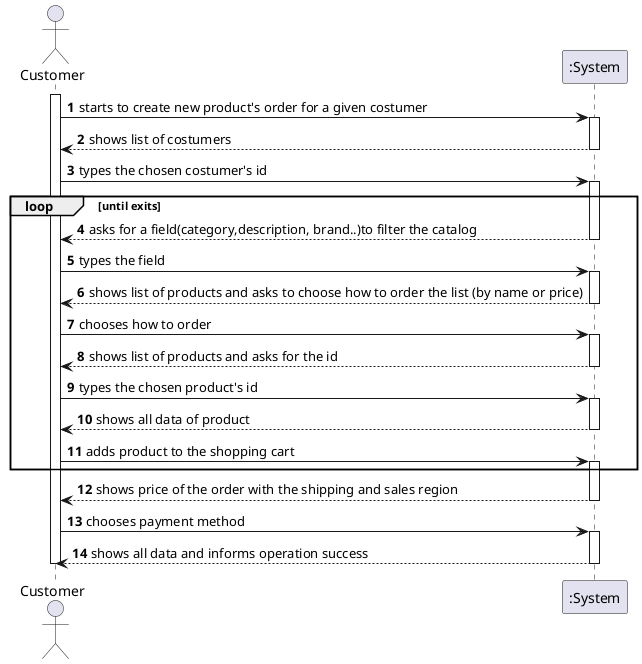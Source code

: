 @startuml
autonumber
actor "Customer" as C

activate C
C -> ":System" : starts to create new product's order for a given costumer
activate ":System"

":System" --> C : shows list of costumers
deactivate ":System"

C -> ":System" : types the chosen costumer's id
activate ":System"
loop until exits
":System" --> C : asks for a field(category,description, brand..)to filter the catalog
deactivate ":System"

C -> ":System" : types the field
activate ":System"

":System" --> C : shows list of products and asks to choose how to order the list (by name or price)
deactivate ":System"

C -> ":System" : chooses how to order
activate ":System"

":System" --> C : shows list of products and asks for the id
deactivate ":System"

C -> ":System" : types the chosen product's id

activate ":System"

":System" --> C : shows all data of product
deactivate ":System"

C -> ":System" : adds product to the shopping cart

activate ":System"
end loop;

":System" --> C : shows price of the order with the shipping and sales region

deactivate ":System"
C -> ":System" : chooses payment method
activate ":System"

":System" --> C :shows all data and informs operation success

deactivate ":System"
deactivate C

@enduml